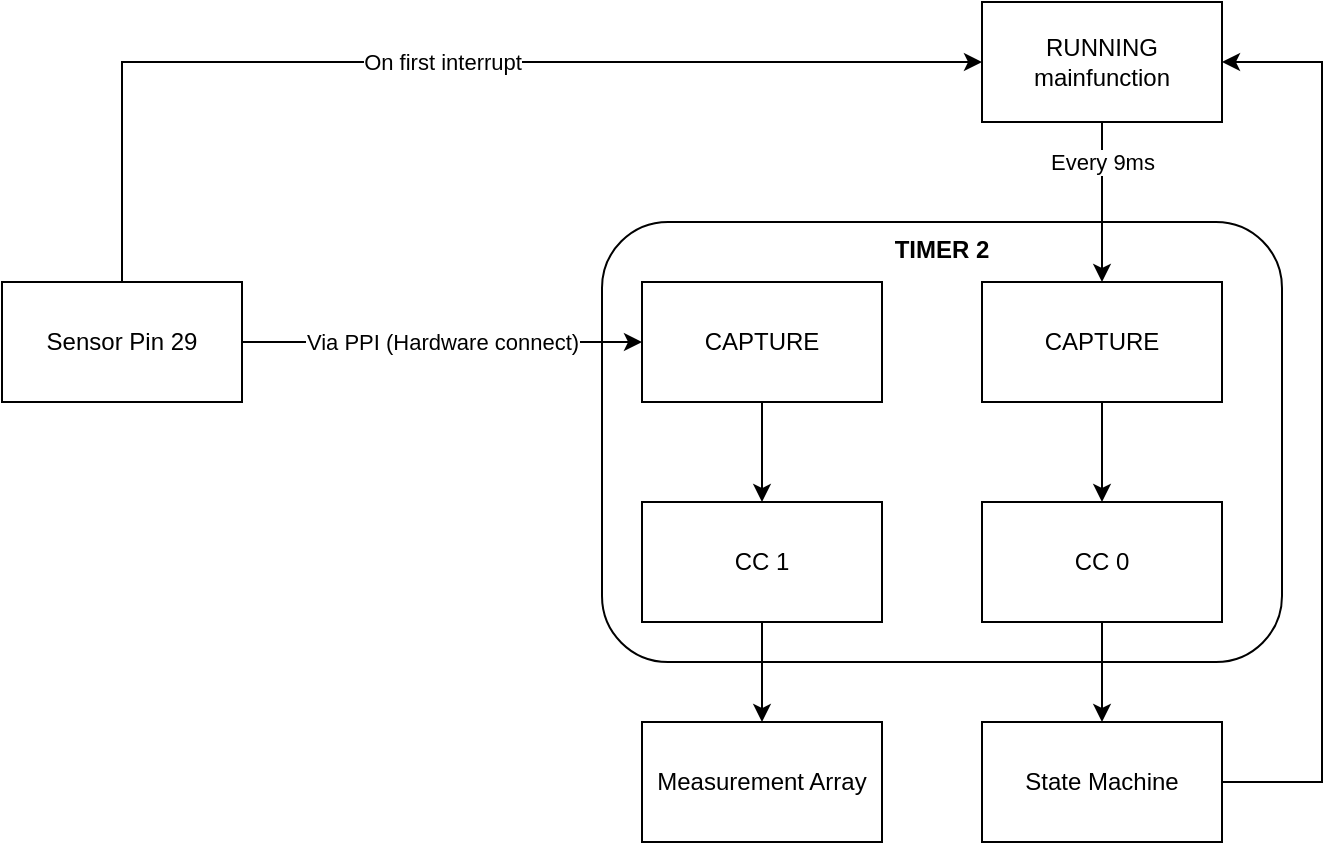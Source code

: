<mxfile version="28.2.7">
  <diagram name="Seite-1" id="3Ohbp8Ru0PVGHU1XKAMP">
    <mxGraphModel dx="1710" dy="2083" grid="1" gridSize="10" guides="1" tooltips="1" connect="1" arrows="1" fold="1" page="1" pageScale="1" pageWidth="827" pageHeight="1169" math="0" shadow="0">
      <root>
        <mxCell id="0" />
        <mxCell id="1" parent="0" />
        <mxCell id="4xcpTJi0axCaGboTKaBt-17" value="TIMER 2" style="rounded=1;whiteSpace=wrap;html=1;verticalAlign=top;fontStyle=1" vertex="1" parent="1">
          <mxGeometry x="490" y="50" width="340" height="220" as="geometry" />
        </mxCell>
        <mxCell id="4xcpTJi0axCaGboTKaBt-14" value="On first interrupt" style="edgeStyle=orthogonalEdgeStyle;rounded=0;orthogonalLoop=1;jettySize=auto;html=1;entryX=0;entryY=0.5;entryDx=0;entryDy=0;" edge="1" parent="1" source="4xcpTJi0axCaGboTKaBt-1" target="4xcpTJi0axCaGboTKaBt-13">
          <mxGeometry relative="1" as="geometry">
            <Array as="points">
              <mxPoint x="250" y="-30" />
            </Array>
          </mxGeometry>
        </mxCell>
        <mxCell id="4xcpTJi0axCaGboTKaBt-1" value="Sensor Pin 29" style="rounded=0;whiteSpace=wrap;html=1;" vertex="1" parent="1">
          <mxGeometry x="190" y="80" width="120" height="60" as="geometry" />
        </mxCell>
        <mxCell id="4xcpTJi0axCaGboTKaBt-7" style="edgeStyle=orthogonalEdgeStyle;rounded=0;orthogonalLoop=1;jettySize=auto;html=1;" edge="1" parent="1" source="4xcpTJi0axCaGboTKaBt-2" target="4xcpTJi0axCaGboTKaBt-4">
          <mxGeometry relative="1" as="geometry" />
        </mxCell>
        <mxCell id="4xcpTJi0axCaGboTKaBt-2" value="CAPTURE" style="rounded=0;whiteSpace=wrap;html=1;" vertex="1" parent="1">
          <mxGeometry x="510" y="80" width="120" height="60" as="geometry" />
        </mxCell>
        <mxCell id="4xcpTJi0axCaGboTKaBt-3" value="Via PPI (Hardware connect)" style="endArrow=classic;html=1;rounded=0;exitX=1;exitY=0.5;exitDx=0;exitDy=0;entryX=0;entryY=0.5;entryDx=0;entryDy=0;" edge="1" parent="1" source="4xcpTJi0axCaGboTKaBt-1" target="4xcpTJi0axCaGboTKaBt-2">
          <mxGeometry width="50" height="50" relative="1" as="geometry">
            <mxPoint x="390" y="590" as="sourcePoint" />
            <mxPoint x="440" y="540" as="targetPoint" />
          </mxGeometry>
        </mxCell>
        <mxCell id="4xcpTJi0axCaGboTKaBt-8" style="edgeStyle=orthogonalEdgeStyle;rounded=0;orthogonalLoop=1;jettySize=auto;html=1;entryX=0.5;entryY=0;entryDx=0;entryDy=0;" edge="1" parent="1" source="4xcpTJi0axCaGboTKaBt-4" target="4xcpTJi0axCaGboTKaBt-6">
          <mxGeometry relative="1" as="geometry" />
        </mxCell>
        <mxCell id="4xcpTJi0axCaGboTKaBt-4" value="CC 1" style="rounded=0;whiteSpace=wrap;html=1;" vertex="1" parent="1">
          <mxGeometry x="510" y="190" width="120" height="60" as="geometry" />
        </mxCell>
        <mxCell id="4xcpTJi0axCaGboTKaBt-12" style="edgeStyle=orthogonalEdgeStyle;rounded=0;orthogonalLoop=1;jettySize=auto;html=1;entryX=0.5;entryY=0;entryDx=0;entryDy=0;" edge="1" parent="1" source="4xcpTJi0axCaGboTKaBt-5" target="4xcpTJi0axCaGboTKaBt-11">
          <mxGeometry relative="1" as="geometry" />
        </mxCell>
        <mxCell id="4xcpTJi0axCaGboTKaBt-5" value="CC 0" style="rounded=0;whiteSpace=wrap;html=1;" vertex="1" parent="1">
          <mxGeometry x="680" y="190" width="120" height="60" as="geometry" />
        </mxCell>
        <mxCell id="4xcpTJi0axCaGboTKaBt-6" value="Measurement Array" style="rounded=0;whiteSpace=wrap;html=1;" vertex="1" parent="1">
          <mxGeometry x="510" y="300" width="120" height="60" as="geometry" />
        </mxCell>
        <mxCell id="4xcpTJi0axCaGboTKaBt-10" style="edgeStyle=orthogonalEdgeStyle;rounded=0;orthogonalLoop=1;jettySize=auto;html=1;entryX=0.5;entryY=0;entryDx=0;entryDy=0;" edge="1" parent="1" source="4xcpTJi0axCaGboTKaBt-9" target="4xcpTJi0axCaGboTKaBt-5">
          <mxGeometry relative="1" as="geometry" />
        </mxCell>
        <mxCell id="4xcpTJi0axCaGboTKaBt-9" value="CAPTURE" style="rounded=0;whiteSpace=wrap;html=1;" vertex="1" parent="1">
          <mxGeometry x="680" y="80" width="120" height="60" as="geometry" />
        </mxCell>
        <mxCell id="4xcpTJi0axCaGboTKaBt-16" style="edgeStyle=orthogonalEdgeStyle;rounded=0;orthogonalLoop=1;jettySize=auto;html=1;entryX=1;entryY=0.5;entryDx=0;entryDy=0;" edge="1" parent="1" source="4xcpTJi0axCaGboTKaBt-11" target="4xcpTJi0axCaGboTKaBt-13">
          <mxGeometry relative="1" as="geometry">
            <Array as="points">
              <mxPoint x="850" y="330" />
              <mxPoint x="850" y="-30" />
            </Array>
          </mxGeometry>
        </mxCell>
        <mxCell id="4xcpTJi0axCaGboTKaBt-11" value="State Machine" style="rounded=0;whiteSpace=wrap;html=1;" vertex="1" parent="1">
          <mxGeometry x="680" y="300" width="120" height="60" as="geometry" />
        </mxCell>
        <mxCell id="4xcpTJi0axCaGboTKaBt-15" value="Every 9ms" style="edgeStyle=orthogonalEdgeStyle;rounded=0;orthogonalLoop=1;jettySize=auto;html=1;entryX=0.5;entryY=0;entryDx=0;entryDy=0;" edge="1" parent="1" source="4xcpTJi0axCaGboTKaBt-13" target="4xcpTJi0axCaGboTKaBt-9">
          <mxGeometry x="-0.5" relative="1" as="geometry">
            <mxPoint as="offset" />
          </mxGeometry>
        </mxCell>
        <mxCell id="4xcpTJi0axCaGboTKaBt-13" value="RUNNING mainfunction" style="rounded=0;whiteSpace=wrap;html=1;" vertex="1" parent="1">
          <mxGeometry x="680" y="-60" width="120" height="60" as="geometry" />
        </mxCell>
      </root>
    </mxGraphModel>
  </diagram>
</mxfile>
